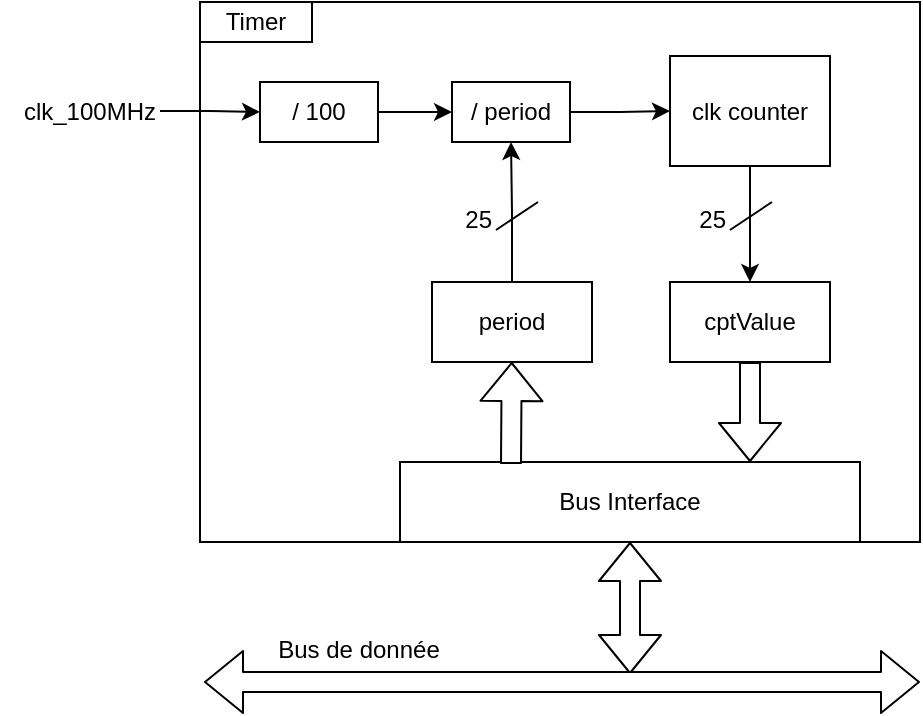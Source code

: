 <mxfile version="10.6.7" type="device"><diagram id="Wt8klzAWOzMc8SaOfPfr" name="Page-1"><mxGraphModel dx="738" dy="505" grid="0" gridSize="10" guides="1" tooltips="1" connect="1" arrows="1" fold="1" page="1" pageScale="1" pageWidth="827" pageHeight="1169" math="0" shadow="0"><root><mxCell id="0"/><mxCell id="1" parent="0"/><mxCell id="HMdcdBf3sESyG4VJx3yX-2" value="" style="rounded=0;whiteSpace=wrap;html=1;fillColor=none;" vertex="1" parent="1"><mxGeometry x="150" y="260" width="360" height="270" as="geometry"/></mxCell><mxCell id="HMdcdBf3sESyG4VJx3yX-3" value="Timer" style="text;html=1;strokeColor=#000000;fillColor=none;align=center;verticalAlign=middle;whiteSpace=wrap;rounded=0;" vertex="1" parent="1"><mxGeometry x="150" y="260" width="56" height="20" as="geometry"/></mxCell><mxCell id="HMdcdBf3sESyG4VJx3yX-47" style="edgeStyle=orthogonalEdgeStyle;rounded=0;orthogonalLoop=1;jettySize=auto;html=1;exitX=0.5;exitY=0;exitDx=0;exitDy=0;" edge="1" parent="1" source="HMdcdBf3sESyG4VJx3yX-5" target="HMdcdBf3sESyG4VJx3yX-42"><mxGeometry relative="1" as="geometry"/></mxCell><mxCell id="HMdcdBf3sESyG4VJx3yX-5" value="period" style="rounded=0;whiteSpace=wrap;html=1;strokeColor=#000000;" vertex="1" parent="1"><mxGeometry x="266" y="400" width="80" height="40" as="geometry"/></mxCell><mxCell id="HMdcdBf3sESyG4VJx3yX-8" value="cptValue" style="rounded=0;whiteSpace=wrap;html=1;strokeColor=#000000;" vertex="1" parent="1"><mxGeometry x="385" y="400" width="80" height="40" as="geometry"/></mxCell><mxCell id="HMdcdBf3sESyG4VJx3yX-10" value="Bus Interface" style="rounded=0;whiteSpace=wrap;html=1;strokeColor=#000000;" vertex="1" parent="1"><mxGeometry x="250" y="490" width="230" height="40" as="geometry"/></mxCell><mxCell id="HMdcdBf3sESyG4VJx3yX-15" value="" style="shape=flexArrow;endArrow=classic;html=1;fillColor=#ffffff;" edge="1" parent="1" target="HMdcdBf3sESyG4VJx3yX-5"><mxGeometry width="50" height="50" relative="1" as="geometry"><mxPoint x="305.5" y="491" as="sourcePoint"/><mxPoint x="305.5" y="446" as="targetPoint"/></mxGeometry></mxCell><mxCell id="HMdcdBf3sESyG4VJx3yX-17" value="" style="shape=flexArrow;endArrow=classic;html=1;fillColor=#ffffff;entryX=0.631;entryY=-0.05;entryDx=0;entryDy=0;entryPerimeter=0;" edge="1" parent="1" source="HMdcdBf3sESyG4VJx3yX-8"><mxGeometry width="50" height="50" relative="1" as="geometry"><mxPoint x="425" y="442" as="sourcePoint"/><mxPoint x="425" y="490" as="targetPoint"/></mxGeometry></mxCell><mxCell id="HMdcdBf3sESyG4VJx3yX-26" value="" style="group" vertex="1" connectable="0" parent="1"><mxGeometry x="258" y="359" width="61" height="20" as="geometry"/></mxCell><mxCell id="HMdcdBf3sESyG4VJx3yX-27" value="" style="endArrow=none;html=1;fillColor=#ffffff;exitX=1;exitY=0.75;exitDx=0;exitDy=0;" edge="1" parent="HMdcdBf3sESyG4VJx3yX-26" source="HMdcdBf3sESyG4VJx3yX-28"><mxGeometry width="50" height="50" relative="1" as="geometry"><mxPoint x="40" y="20" as="sourcePoint"/><mxPoint x="61" y="1" as="targetPoint"/></mxGeometry></mxCell><mxCell id="HMdcdBf3sESyG4VJx3yX-28" value="&lt;div style=&quot;text-align: right&quot;&gt;&lt;span&gt;25&lt;/span&gt;&lt;/div&gt;" style="text;html=1;strokeColor=none;fillColor=none;align=right;verticalAlign=middle;whiteSpace=wrap;rounded=0;" vertex="1" parent="HMdcdBf3sESyG4VJx3yX-26"><mxGeometry width="40" height="20" as="geometry"/></mxCell><mxCell id="HMdcdBf3sESyG4VJx3yX-32" value="" style="group" vertex="1" connectable="0" parent="1"><mxGeometry x="375" y="359" width="61" height="20" as="geometry"/></mxCell><mxCell id="HMdcdBf3sESyG4VJx3yX-33" value="" style="endArrow=none;html=1;fillColor=#ffffff;exitX=1;exitY=0.75;exitDx=0;exitDy=0;" edge="1" parent="HMdcdBf3sESyG4VJx3yX-32" source="HMdcdBf3sESyG4VJx3yX-34"><mxGeometry width="50" height="50" relative="1" as="geometry"><mxPoint x="40" y="20" as="sourcePoint"/><mxPoint x="61" y="1" as="targetPoint"/></mxGeometry></mxCell><mxCell id="HMdcdBf3sESyG4VJx3yX-34" value="&lt;div style=&quot;text-align: right&quot;&gt;&lt;span&gt;25&lt;/span&gt;&lt;/div&gt;" style="text;html=1;strokeColor=none;fillColor=none;align=right;verticalAlign=middle;whiteSpace=wrap;rounded=0;" vertex="1" parent="HMdcdBf3sESyG4VJx3yX-32"><mxGeometry width="40" height="20" as="geometry"/></mxCell><mxCell id="HMdcdBf3sESyG4VJx3yX-43" style="edgeStyle=orthogonalEdgeStyle;rounded=0;orthogonalLoop=1;jettySize=auto;html=1;exitX=1;exitY=0.5;exitDx=0;exitDy=0;" edge="1" parent="1" source="HMdcdBf3sESyG4VJx3yX-39" target="HMdcdBf3sESyG4VJx3yX-42"><mxGeometry relative="1" as="geometry"/></mxCell><mxCell id="HMdcdBf3sESyG4VJx3yX-39" value="/ 100" style="rounded=0;whiteSpace=wrap;html=1;strokeColor=#000000;" vertex="1" parent="1"><mxGeometry x="180" y="300" width="59" height="30" as="geometry"/></mxCell><mxCell id="HMdcdBf3sESyG4VJx3yX-41" style="edgeStyle=orthogonalEdgeStyle;rounded=0;orthogonalLoop=1;jettySize=auto;html=1;exitX=1;exitY=0.5;exitDx=0;exitDy=0;" edge="1" parent="1" source="HMdcdBf3sESyG4VJx3yX-40" target="HMdcdBf3sESyG4VJx3yX-39"><mxGeometry relative="1" as="geometry"/></mxCell><mxCell id="HMdcdBf3sESyG4VJx3yX-40" value="clk_100MHz" style="text;html=1;strokeColor=none;fillColor=none;align=right;verticalAlign=middle;whiteSpace=wrap;rounded=0;" vertex="1" parent="1"><mxGeometry x="50" y="304.5" width="80" height="20" as="geometry"/></mxCell><mxCell id="HMdcdBf3sESyG4VJx3yX-45" style="edgeStyle=orthogonalEdgeStyle;rounded=0;orthogonalLoop=1;jettySize=auto;html=1;exitX=1;exitY=0.5;exitDx=0;exitDy=0;" edge="1" parent="1" source="HMdcdBf3sESyG4VJx3yX-42" target="HMdcdBf3sESyG4VJx3yX-44"><mxGeometry relative="1" as="geometry"/></mxCell><mxCell id="HMdcdBf3sESyG4VJx3yX-42" value="/ period" style="rounded=0;whiteSpace=wrap;html=1;strokeColor=#000000;" vertex="1" parent="1"><mxGeometry x="276" y="300" width="59" height="30" as="geometry"/></mxCell><mxCell id="HMdcdBf3sESyG4VJx3yX-46" style="edgeStyle=orthogonalEdgeStyle;rounded=0;orthogonalLoop=1;jettySize=auto;html=1;exitX=0.5;exitY=1;exitDx=0;exitDy=0;" edge="1" parent="1" source="HMdcdBf3sESyG4VJx3yX-44" target="HMdcdBf3sESyG4VJx3yX-8"><mxGeometry relative="1" as="geometry"/></mxCell><mxCell id="HMdcdBf3sESyG4VJx3yX-44" value="clk counter" style="rounded=0;whiteSpace=wrap;html=1;strokeColor=#000000;" vertex="1" parent="1"><mxGeometry x="385" y="287" width="80" height="55" as="geometry"/></mxCell><mxCell id="HMdcdBf3sESyG4VJx3yX-48" value="" style="shape=flexArrow;endArrow=classic;startArrow=classic;html=1;fillColor=#ffffff;entryX=0.5;entryY=1;entryDx=0;entryDy=0;" edge="1" parent="1"><mxGeometry width="50" height="50" relative="1" as="geometry"><mxPoint x="365" y="596" as="sourcePoint"/><mxPoint x="365" y="530" as="targetPoint"/></mxGeometry></mxCell><mxCell id="HMdcdBf3sESyG4VJx3yX-51" value="" style="shape=flexArrow;endArrow=classic;startArrow=classic;html=1;fillColor=#ffffff;" edge="1" parent="1"><mxGeometry width="50" height="50" relative="1" as="geometry"><mxPoint x="152" y="600" as="sourcePoint"/><mxPoint x="510" y="600" as="targetPoint"/></mxGeometry></mxCell><mxCell id="HMdcdBf3sESyG4VJx3yX-52" value="Bus de donnée" style="text;html=1;strokeColor=none;fillColor=none;align=center;verticalAlign=middle;whiteSpace=wrap;rounded=0;" vertex="1" parent="1"><mxGeometry x="180" y="574" width="99" height="20" as="geometry"/></mxCell></root></mxGraphModel></diagram></mxfile>
